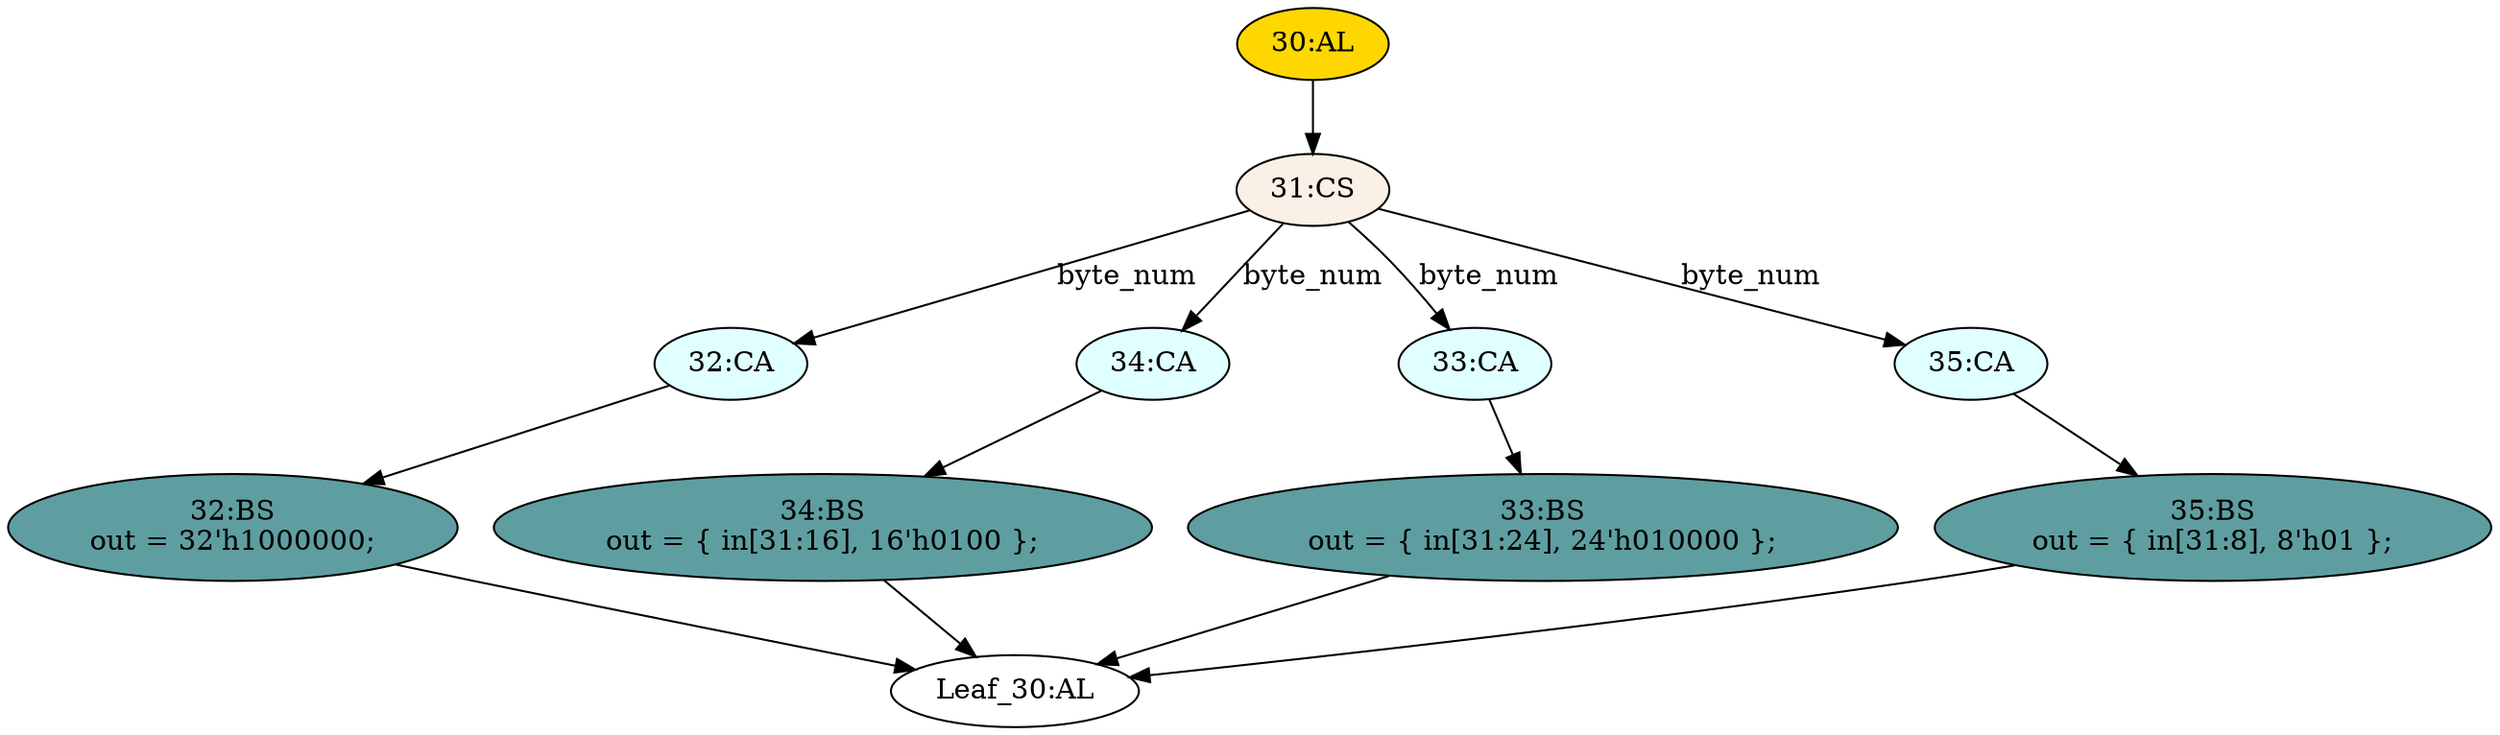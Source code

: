 strict digraph "compose( ,  )" {
	node [label="\N"];
	"34:BS"	 [ast="<pyverilog.vparser.ast.BlockingSubstitution object at 0x7fd2822fd850>",
		fillcolor=cadetblue,
		label="34:BS
out = { in[31:16], 16'h0100 };",
		statements="[<pyverilog.vparser.ast.BlockingSubstitution object at 0x7fd2822fd850>]",
		style=filled,
		typ=BlockingSubstitution];
	"Leaf_30:AL"	 [def_var="['out']",
		label="Leaf_30:AL"];
	"34:BS" -> "Leaf_30:AL"	 [cond="[]",
		lineno=None];
	"30:AL"	 [ast="<pyverilog.vparser.ast.Always object at 0x7fd282298e10>",
		clk_sens=False,
		fillcolor=gold,
		label="30:AL",
		sens="['in']",
		statements="[]",
		style=filled,
		typ=Always,
		use_var="['in', 'byte_num']"];
	"31:CS"	 [ast="<pyverilog.vparser.ast.CaseStatement object at 0x7fd2822e59d0>",
		fillcolor=linen,
		label="31:CS",
		statements="[]",
		style=filled,
		typ=CaseStatement];
	"30:AL" -> "31:CS"	 [cond="[]",
		lineno=None];
	"32:CA"	 [ast="<pyverilog.vparser.ast.Case object at 0x7fd2822ef090>",
		fillcolor=lightcyan,
		label="32:CA",
		statements="[]",
		style=filled,
		typ=Case];
	"32:BS"	 [ast="<pyverilog.vparser.ast.BlockingSubstitution object at 0x7fd2822922d0>",
		fillcolor=cadetblue,
		label="32:BS
out = 32'h1000000;",
		statements="[<pyverilog.vparser.ast.BlockingSubstitution object at 0x7fd2822922d0>]",
		style=filled,
		typ=BlockingSubstitution];
	"32:CA" -> "32:BS"	 [cond="[]",
		lineno=None];
	"34:CA"	 [ast="<pyverilog.vparser.ast.Case object at 0x7fd2822eb710>",
		fillcolor=lightcyan,
		label="34:CA",
		statements="[]",
		style=filled,
		typ=Case];
	"34:CA" -> "34:BS"	 [cond="[]",
		lineno=None];
	"31:CS" -> "32:CA"	 [cond="['byte_num']",
		label=byte_num,
		lineno=31];
	"31:CS" -> "34:CA"	 [cond="['byte_num']",
		label=byte_num,
		lineno=31];
	"33:CA"	 [ast="<pyverilog.vparser.ast.Case object at 0x7fd2822e1850>",
		fillcolor=lightcyan,
		label="33:CA",
		statements="[]",
		style=filled,
		typ=Case];
	"31:CS" -> "33:CA"	 [cond="['byte_num']",
		label=byte_num,
		lineno=31];
	"35:CA"	 [ast="<pyverilog.vparser.ast.Case object at 0x7fd284076a50>",
		fillcolor=lightcyan,
		label="35:CA",
		statements="[]",
		style=filled,
		typ=Case];
	"31:CS" -> "35:CA"	 [cond="['byte_num']",
		label=byte_num,
		lineno=31];
	"32:BS" -> "Leaf_30:AL"	 [cond="[]",
		lineno=None];
	"33:BS"	 [ast="<pyverilog.vparser.ast.BlockingSubstitution object at 0x7fd2822e1d90>",
		fillcolor=cadetblue,
		label="33:BS
out = { in[31:24], 24'h010000 };",
		statements="[<pyverilog.vparser.ast.BlockingSubstitution object at 0x7fd2822e1d90>]",
		style=filled,
		typ=BlockingSubstitution];
	"33:CA" -> "33:BS"	 [cond="[]",
		lineno=None];
	"35:BS"	 [ast="<pyverilog.vparser.ast.BlockingSubstitution object at 0x7fd2822e5490>",
		fillcolor=cadetblue,
		label="35:BS
out = { in[31:8], 8'h01 };",
		statements="[<pyverilog.vparser.ast.BlockingSubstitution object at 0x7fd2822e5490>]",
		style=filled,
		typ=BlockingSubstitution];
	"35:CA" -> "35:BS"	 [cond="[]",
		lineno=None];
	"33:BS" -> "Leaf_30:AL"	 [cond="[]",
		lineno=None];
	"35:BS" -> "Leaf_30:AL"	 [cond="[]",
		lineno=None];
}
